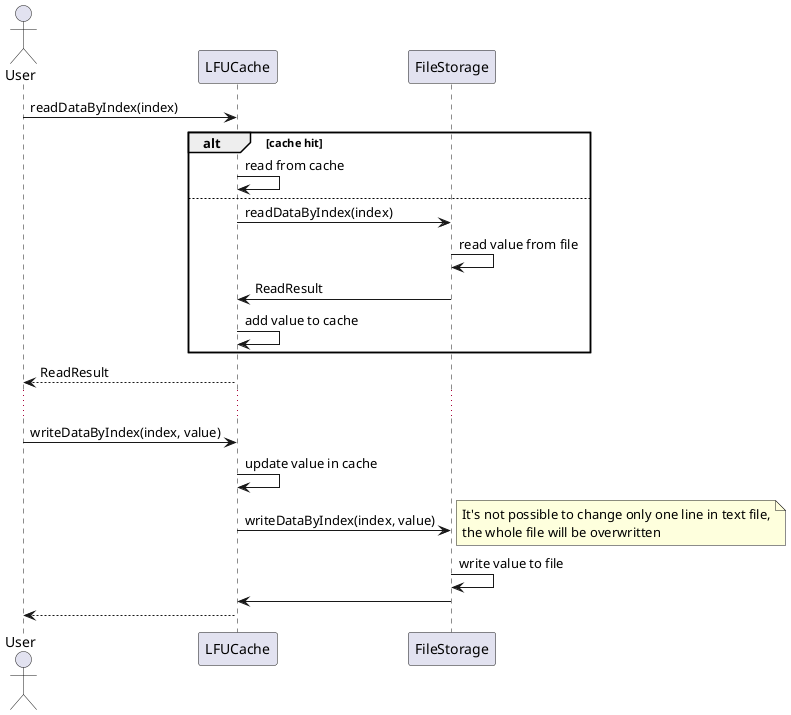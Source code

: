 @startuml

actor User
participant LFUCache
participant FileStorage

User -> LFUCache : readDataByIndex(index)
alt cache hit
LFUCache -> LFUCache: read from cache
else
LFUCache -> FileStorage: readDataByIndex(index)
FileStorage -> FileStorage : read value from file
FileStorage -> LFUCache : ReadResult
LFUCache -> LFUCache : add value to cache
end
LFUCache --> User : ReadResult
...
User -> LFUCache : writeDataByIndex(index, value)
LFUCache -> LFUCache : update value in cache
LFUCache -> FileStorage: writeDataByIndex(index, value)
note right
  It's not possible to change only one line in text file,
  the whole file will be overwritten
end note
FileStorage -> FileStorage : write value to file
FileStorage -> LFUCache
LFUCache --> User

@enduml